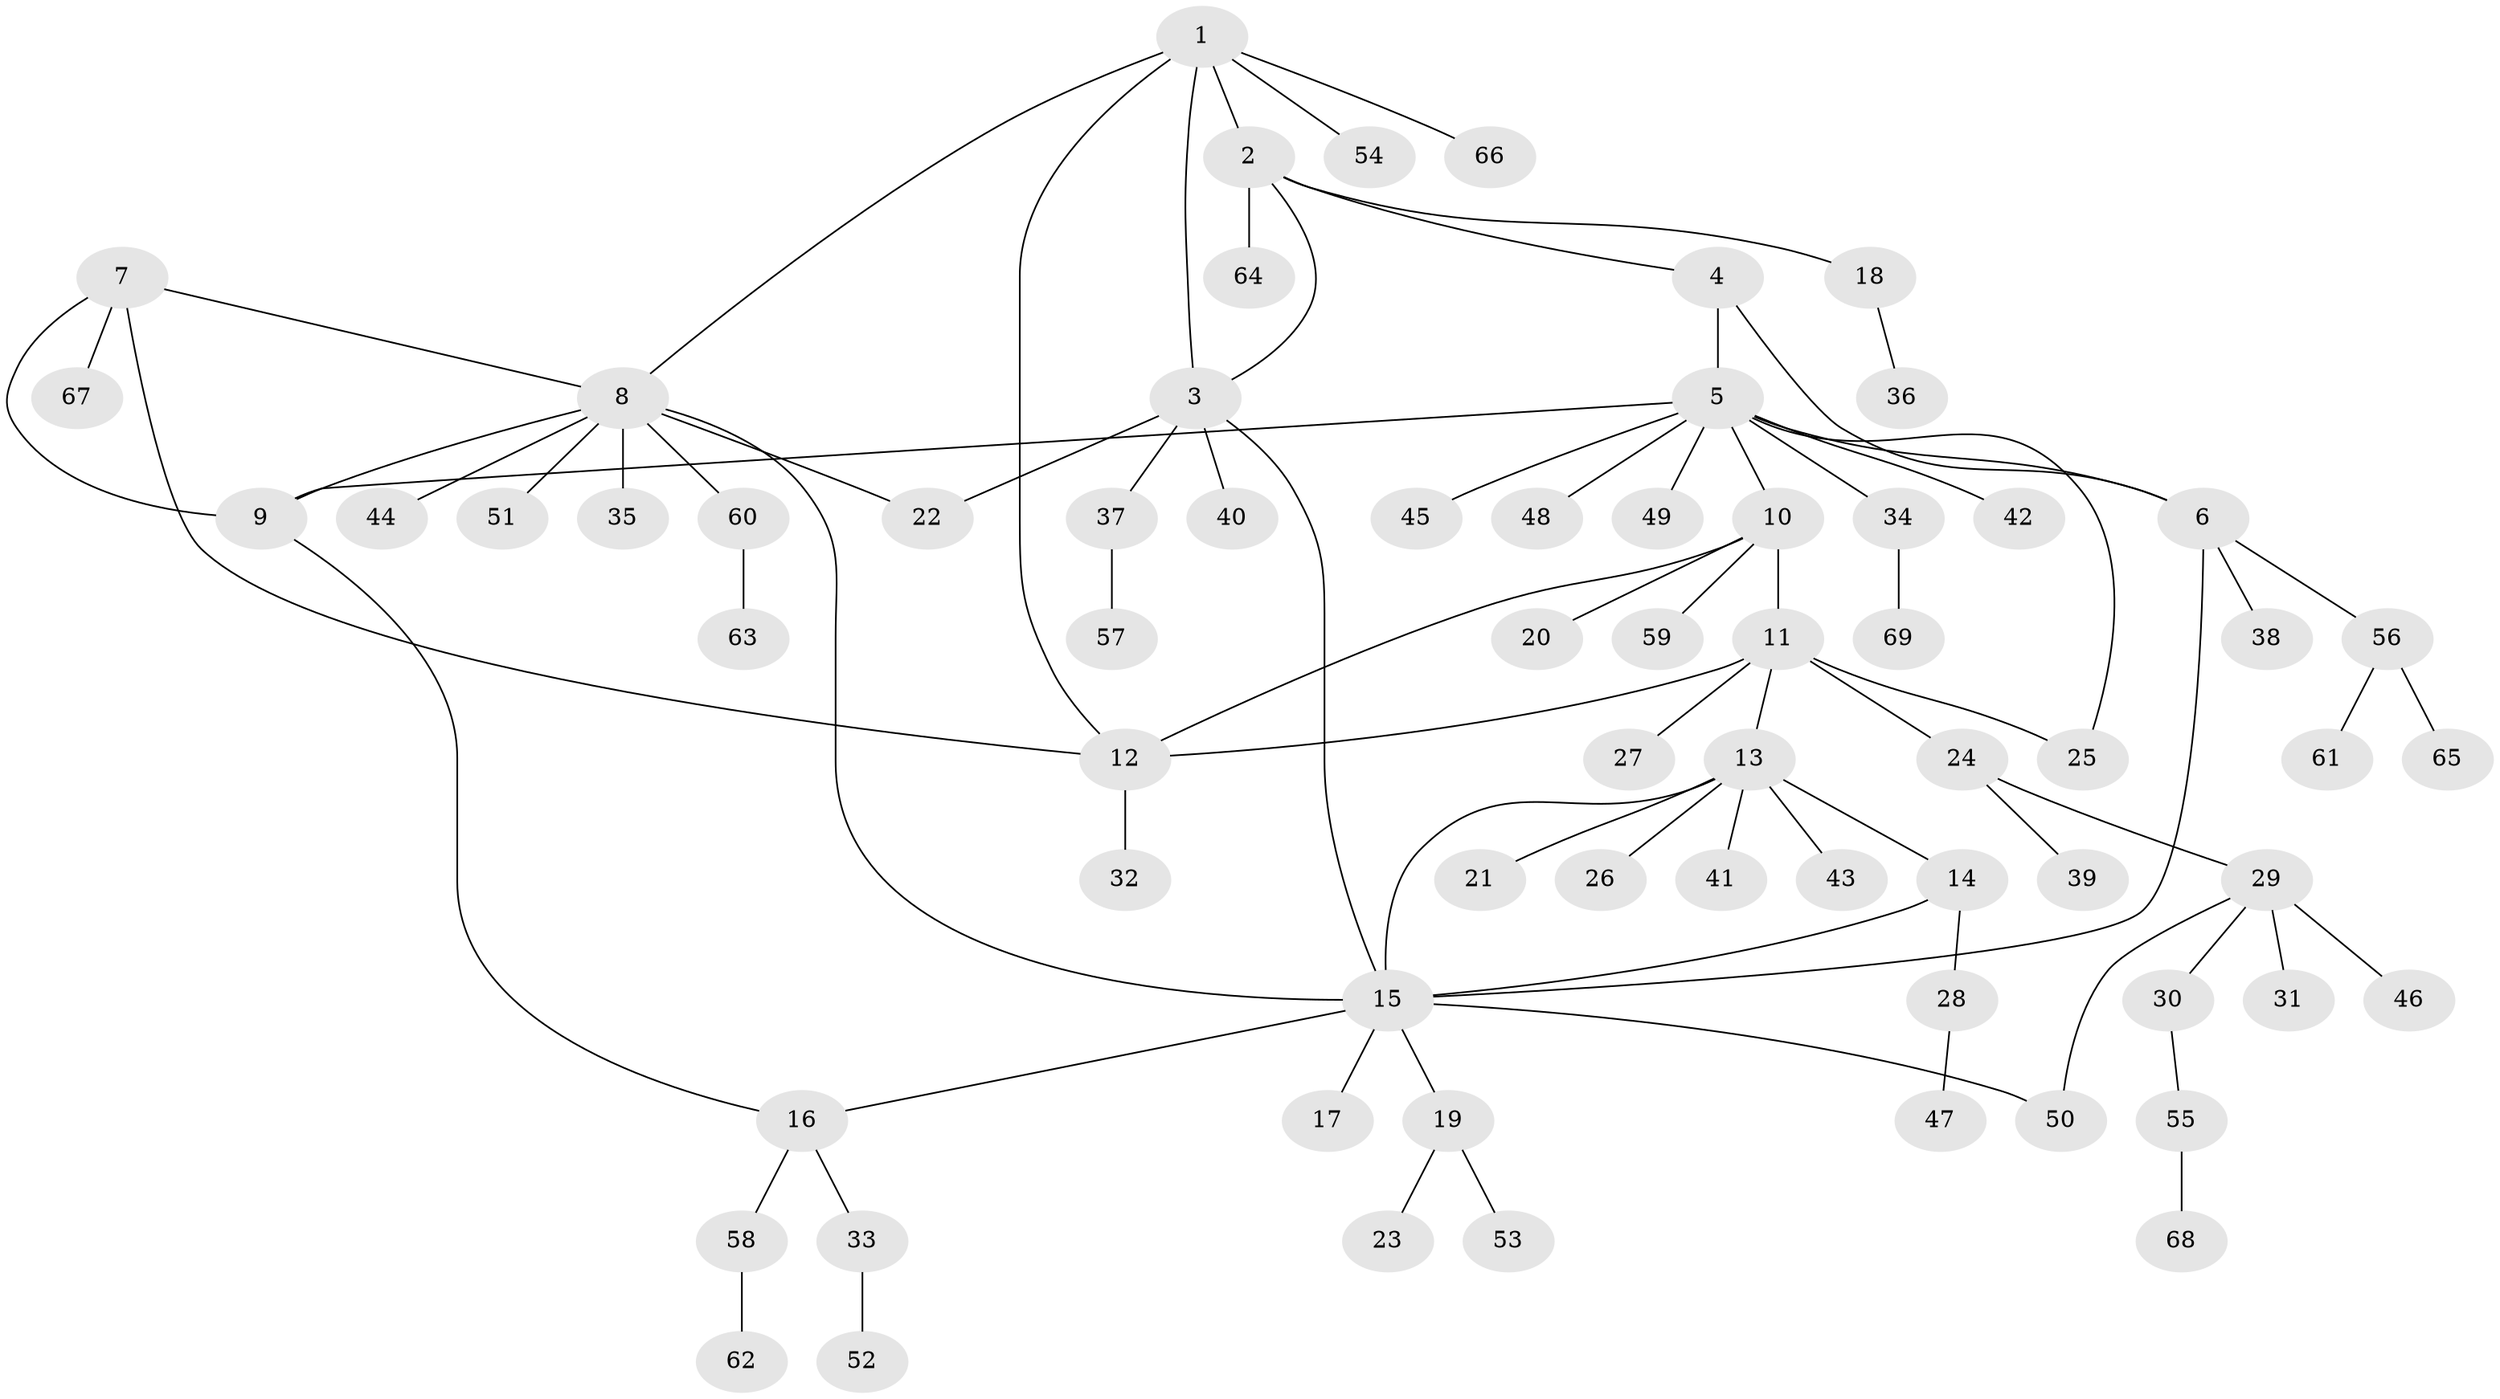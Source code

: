 // Generated by graph-tools (version 1.1) at 2025/55/03/09/25 04:55:49]
// undirected, 69 vertices, 83 edges
graph export_dot {
graph [start="1"]
  node [color=gray90,style=filled];
  1;
  2;
  3;
  4;
  5;
  6;
  7;
  8;
  9;
  10;
  11;
  12;
  13;
  14;
  15;
  16;
  17;
  18;
  19;
  20;
  21;
  22;
  23;
  24;
  25;
  26;
  27;
  28;
  29;
  30;
  31;
  32;
  33;
  34;
  35;
  36;
  37;
  38;
  39;
  40;
  41;
  42;
  43;
  44;
  45;
  46;
  47;
  48;
  49;
  50;
  51;
  52;
  53;
  54;
  55;
  56;
  57;
  58;
  59;
  60;
  61;
  62;
  63;
  64;
  65;
  66;
  67;
  68;
  69;
  1 -- 2;
  1 -- 3;
  1 -- 8;
  1 -- 12;
  1 -- 54;
  1 -- 66;
  2 -- 3;
  2 -- 4;
  2 -- 18;
  2 -- 64;
  3 -- 15;
  3 -- 22;
  3 -- 37;
  3 -- 40;
  4 -- 5;
  4 -- 6;
  5 -- 6;
  5 -- 9;
  5 -- 10;
  5 -- 25;
  5 -- 34;
  5 -- 42;
  5 -- 45;
  5 -- 48;
  5 -- 49;
  6 -- 15;
  6 -- 38;
  6 -- 56;
  7 -- 8;
  7 -- 9;
  7 -- 12;
  7 -- 67;
  8 -- 9;
  8 -- 15;
  8 -- 22;
  8 -- 35;
  8 -- 44;
  8 -- 51;
  8 -- 60;
  9 -- 16;
  10 -- 11;
  10 -- 12;
  10 -- 20;
  10 -- 59;
  11 -- 12;
  11 -- 13;
  11 -- 24;
  11 -- 25;
  11 -- 27;
  12 -- 32;
  13 -- 14;
  13 -- 15;
  13 -- 21;
  13 -- 26;
  13 -- 41;
  13 -- 43;
  14 -- 15;
  14 -- 28;
  15 -- 16;
  15 -- 17;
  15 -- 19;
  15 -- 50;
  16 -- 33;
  16 -- 58;
  18 -- 36;
  19 -- 23;
  19 -- 53;
  24 -- 29;
  24 -- 39;
  28 -- 47;
  29 -- 30;
  29 -- 31;
  29 -- 46;
  29 -- 50;
  30 -- 55;
  33 -- 52;
  34 -- 69;
  37 -- 57;
  55 -- 68;
  56 -- 61;
  56 -- 65;
  58 -- 62;
  60 -- 63;
}
